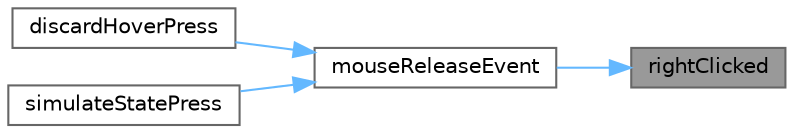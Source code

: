 digraph "rightClicked"
{
 // LATEX_PDF_SIZE
  bgcolor="transparent";
  edge [fontname=Helvetica,fontsize=10,labelfontname=Helvetica,labelfontsize=10];
  node [fontname=Helvetica,fontsize=10,shape=box,height=0.2,width=0.4];
  rankdir="RL";
  Node1 [id="Node000001",label="rightClicked",height=0.2,width=0.4,color="gray40", fillcolor="grey60", style="filled", fontcolor="black",tooltip="右键点击事件"];
  Node1 -> Node2 [id="edge1_Node000001_Node000002",dir="back",color="steelblue1",style="solid",tooltip=" "];
  Node2 [id="Node000002",label="mouseReleaseEvent",height=0.2,width=0.4,color="grey40", fillcolor="white", style="filled",URL="$class_interactive_button_base.html#a2de3e1806dc8e5d659fc1f35545a5b87",tooltip="鼠标松开事件"];
  Node2 -> Node3 [id="edge2_Node000002_Node000003",dir="back",color="steelblue1",style="solid",tooltip=" "];
  Node3 [id="Node000003",label="discardHoverPress",height=0.2,width=0.4,color="grey40", fillcolor="white", style="filled",URL="$class_interactive_button_base.html#a2305ba027b63917e3e42f881fb41a7a5",tooltip="取消悬浮和按下状态"];
  Node2 -> Node4 [id="edge3_Node000002_Node000004",dir="back",color="steelblue1",style="solid",tooltip=" "];
  Node4 [id="Node000004",label="simulateStatePress",height=0.2,width=0.4,color="grey40", fillcolor="white", style="filled",URL="$class_interactive_button_base.html#a36feb440c8c3ad3d14be7e3bc6783216",tooltip="模拟按下状态"];
}
